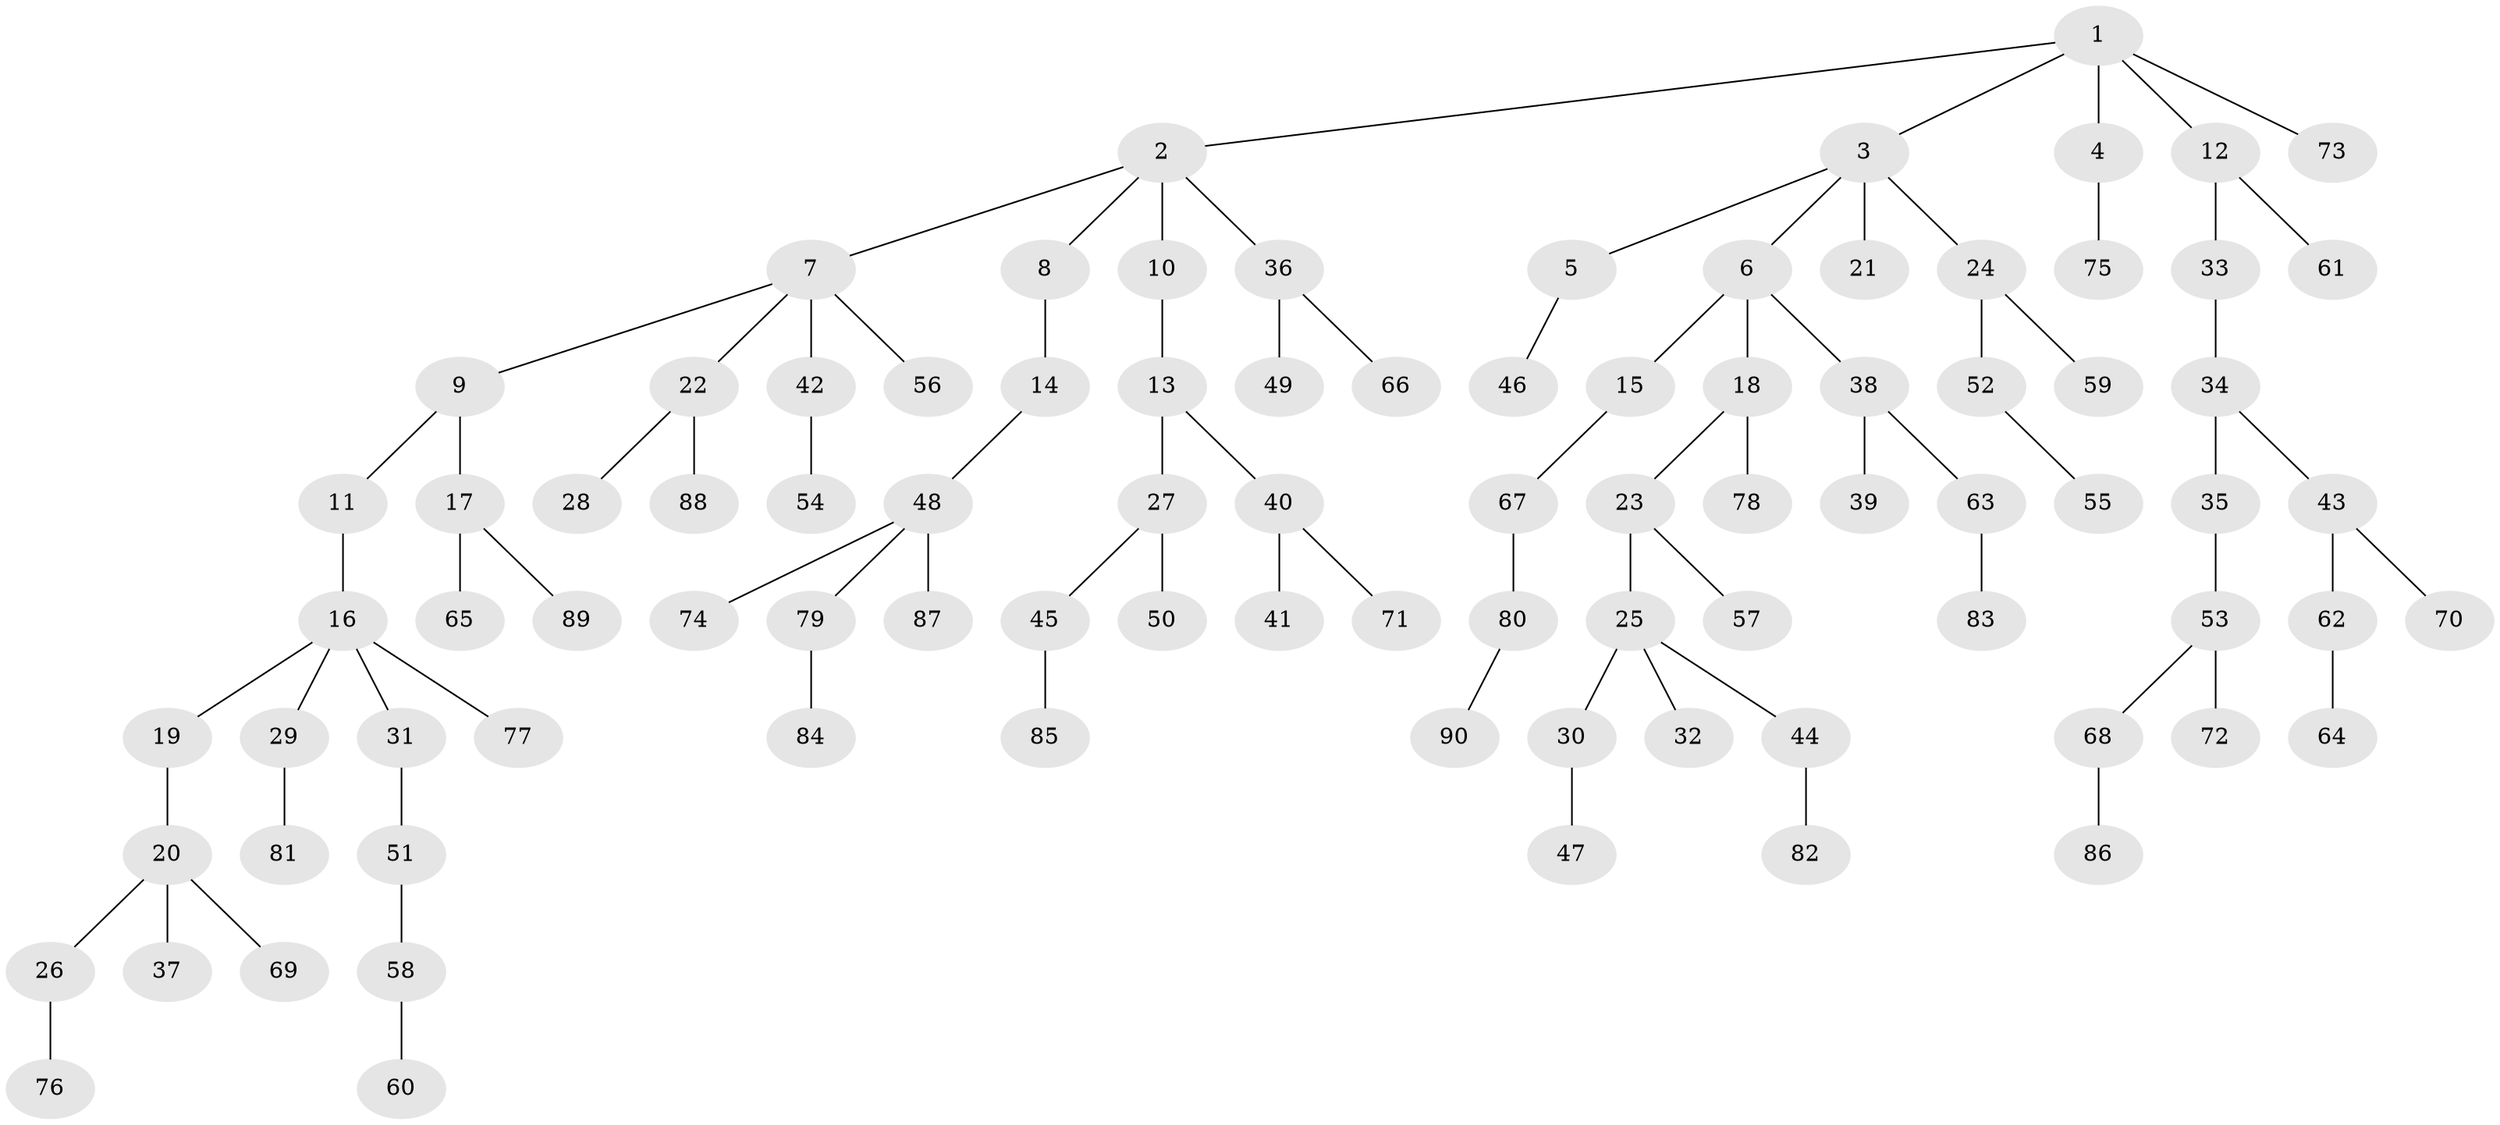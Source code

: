 // coarse degree distribution, {1: 0.7777777777777778, 2: 0.16666666666666666, 4: 0.027777777777777776, 26: 0.027777777777777776}
// Generated by graph-tools (version 1.1) at 2025/56/03/04/25 21:56:08]
// undirected, 90 vertices, 89 edges
graph export_dot {
graph [start="1"]
  node [color=gray90,style=filled];
  1;
  2;
  3;
  4;
  5;
  6;
  7;
  8;
  9;
  10;
  11;
  12;
  13;
  14;
  15;
  16;
  17;
  18;
  19;
  20;
  21;
  22;
  23;
  24;
  25;
  26;
  27;
  28;
  29;
  30;
  31;
  32;
  33;
  34;
  35;
  36;
  37;
  38;
  39;
  40;
  41;
  42;
  43;
  44;
  45;
  46;
  47;
  48;
  49;
  50;
  51;
  52;
  53;
  54;
  55;
  56;
  57;
  58;
  59;
  60;
  61;
  62;
  63;
  64;
  65;
  66;
  67;
  68;
  69;
  70;
  71;
  72;
  73;
  74;
  75;
  76;
  77;
  78;
  79;
  80;
  81;
  82;
  83;
  84;
  85;
  86;
  87;
  88;
  89;
  90;
  1 -- 2;
  1 -- 3;
  1 -- 4;
  1 -- 12;
  1 -- 73;
  2 -- 7;
  2 -- 8;
  2 -- 10;
  2 -- 36;
  3 -- 5;
  3 -- 6;
  3 -- 21;
  3 -- 24;
  4 -- 75;
  5 -- 46;
  6 -- 15;
  6 -- 18;
  6 -- 38;
  7 -- 9;
  7 -- 22;
  7 -- 42;
  7 -- 56;
  8 -- 14;
  9 -- 11;
  9 -- 17;
  10 -- 13;
  11 -- 16;
  12 -- 33;
  12 -- 61;
  13 -- 27;
  13 -- 40;
  14 -- 48;
  15 -- 67;
  16 -- 19;
  16 -- 29;
  16 -- 31;
  16 -- 77;
  17 -- 65;
  17 -- 89;
  18 -- 23;
  18 -- 78;
  19 -- 20;
  20 -- 26;
  20 -- 37;
  20 -- 69;
  22 -- 28;
  22 -- 88;
  23 -- 25;
  23 -- 57;
  24 -- 52;
  24 -- 59;
  25 -- 30;
  25 -- 32;
  25 -- 44;
  26 -- 76;
  27 -- 45;
  27 -- 50;
  29 -- 81;
  30 -- 47;
  31 -- 51;
  33 -- 34;
  34 -- 35;
  34 -- 43;
  35 -- 53;
  36 -- 49;
  36 -- 66;
  38 -- 39;
  38 -- 63;
  40 -- 41;
  40 -- 71;
  42 -- 54;
  43 -- 62;
  43 -- 70;
  44 -- 82;
  45 -- 85;
  48 -- 74;
  48 -- 79;
  48 -- 87;
  51 -- 58;
  52 -- 55;
  53 -- 68;
  53 -- 72;
  58 -- 60;
  62 -- 64;
  63 -- 83;
  67 -- 80;
  68 -- 86;
  79 -- 84;
  80 -- 90;
}
